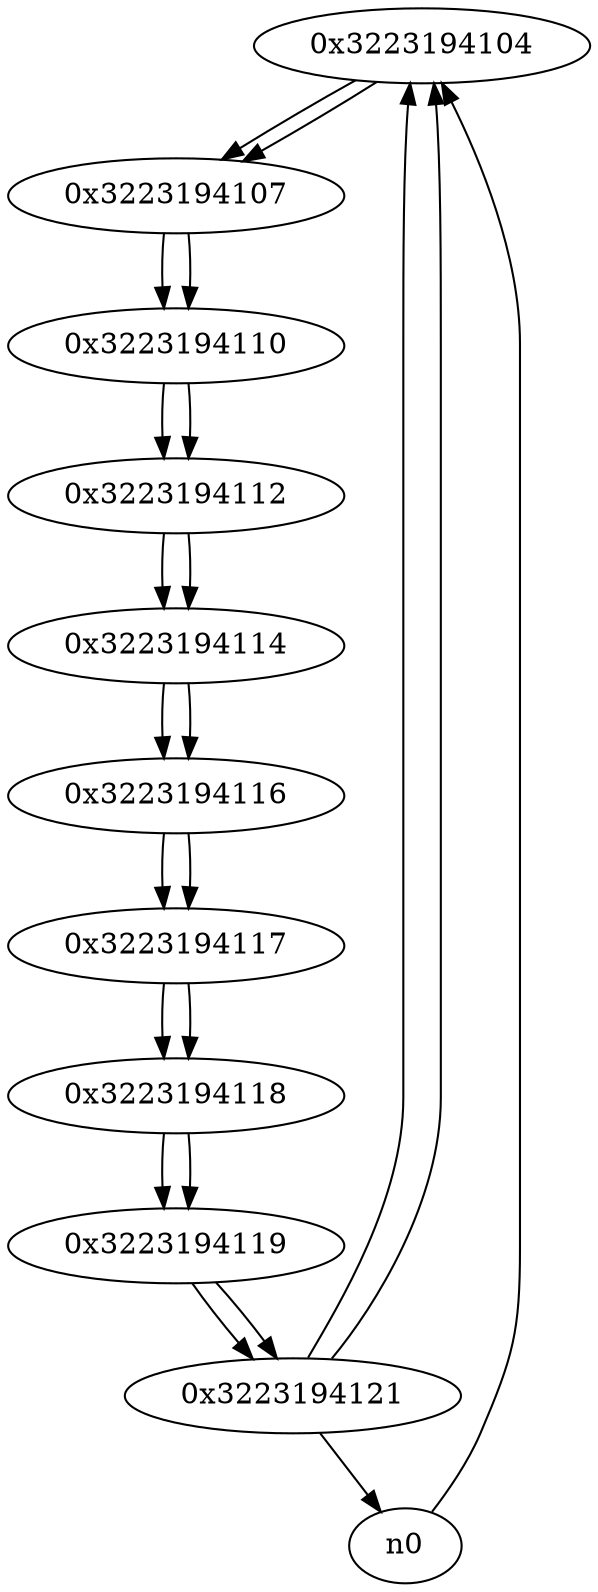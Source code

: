 digraph G{
/* nodes */
  n1 [label="0x3223194104"]
  n2 [label="0x3223194107"]
  n3 [label="0x3223194110"]
  n4 [label="0x3223194112"]
  n5 [label="0x3223194114"]
  n6 [label="0x3223194116"]
  n7 [label="0x3223194117"]
  n8 [label="0x3223194118"]
  n9 [label="0x3223194119"]
  n10 [label="0x3223194121"]
/* edges */
n1 -> n2;
n10 -> n1;
n0 -> n1;
n2 -> n3;
n1 -> n2;
n3 -> n4;
n2 -> n3;
n4 -> n5;
n3 -> n4;
n5 -> n6;
n4 -> n5;
n6 -> n7;
n5 -> n6;
n7 -> n8;
n6 -> n7;
n8 -> n9;
n7 -> n8;
n9 -> n10;
n8 -> n9;
n10 -> n1;
n10 -> n0;
n9 -> n10;
}
